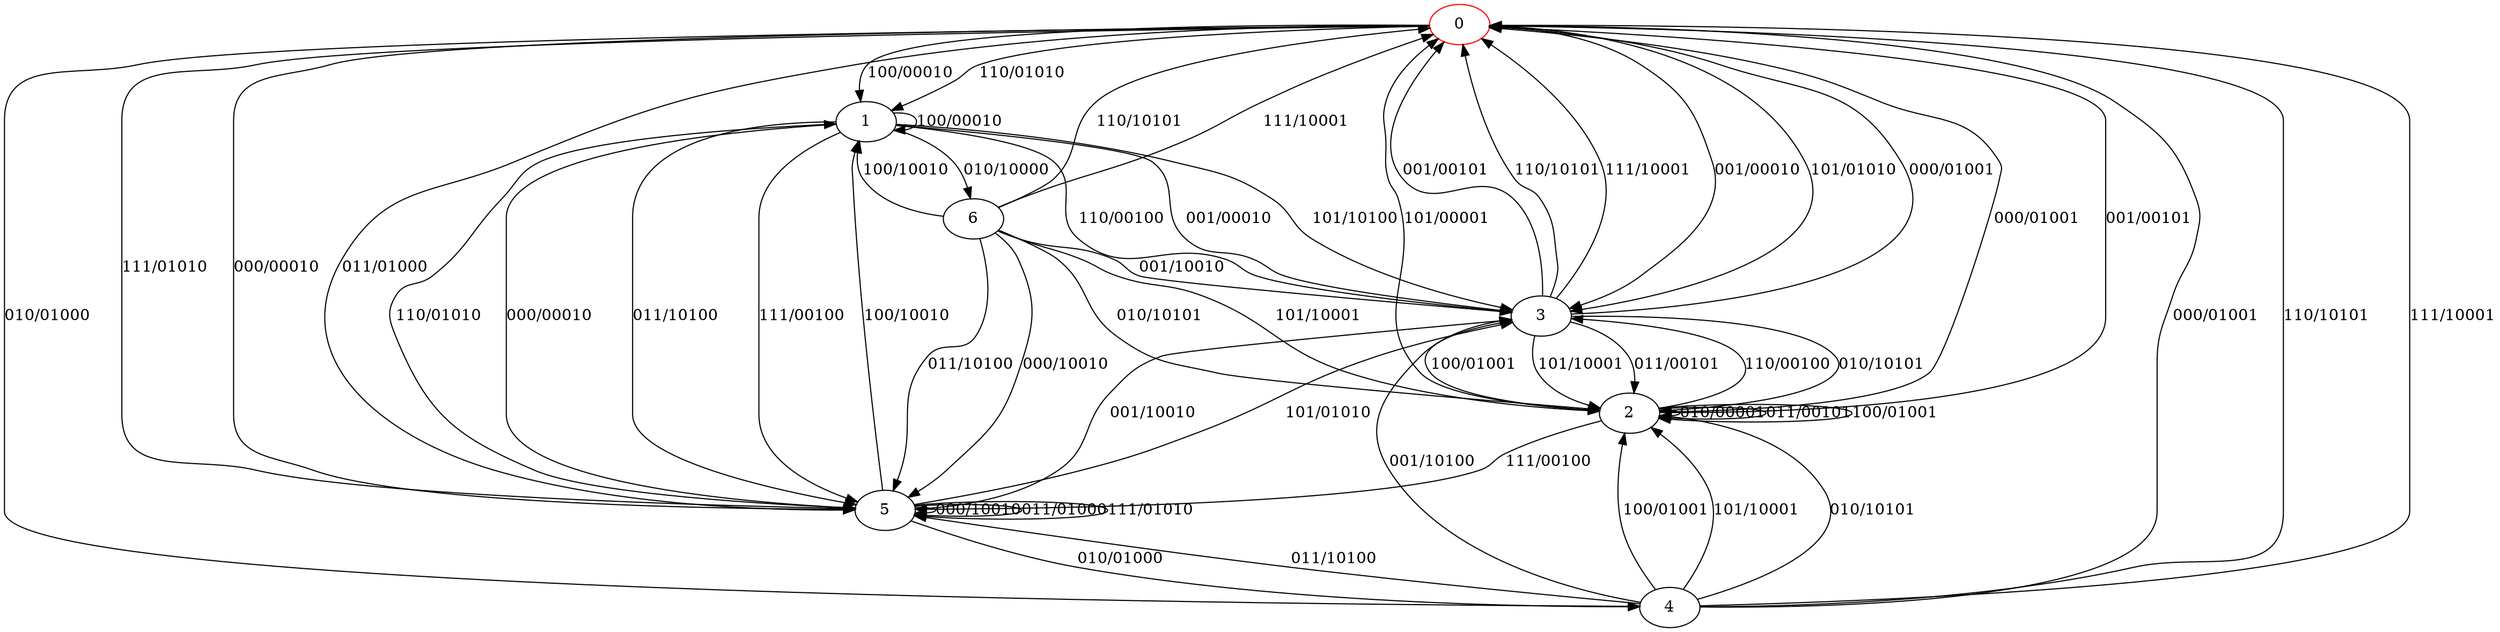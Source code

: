 digraph {
0 [color="red"]
1
2
3
4
5
6
0 -> 5 [label="000/00010"]
0 -> 3 [label="001/00010"]
0 -> 4 [label="010/01000"]
0 -> 5 [label="011/01000"]
0 -> 1 [label="100/00010"]
0 -> 3 [label="101/01010"]
0 -> 1 [label="110/01010"]
0 -> 5 [label="111/01010"]
1 -> 5 [label="000/00010"]
1 -> 3 [label="001/00010"]
1 -> 6 [label="010/10000"]
1 -> 5 [label="011/10100"]
1 -> 1 [label="100/00010"]
1 -> 3 [label="101/10100"]
1 -> 3 [label="110/00100"]
1 -> 5 [label="111/00100"]
2 -> 0 [label="000/01001"]
2 -> 0 [label="001/00101"]
2 -> 2 [label="010/00001"]
2 -> 2 [label="011/00101"]
2 -> 2 [label="100/01001"]
2 -> 0 [label="101/00001"]
2 -> 3 [label="110/00100"]
2 -> 5 [label="111/00100"]
3 -> 0 [label="000/01001"]
3 -> 0 [label="001/00101"]
3 -> 2 [label="010/10101"]
3 -> 2 [label="011/00101"]
3 -> 2 [label="100/01001"]
3 -> 2 [label="101/10001"]
3 -> 0 [label="110/10101"]
3 -> 0 [label="111/10001"]
4 -> 0 [label="000/01001"]
4 -> 3 [label="001/10100"]
4 -> 2 [label="010/10101"]
4 -> 5 [label="011/10100"]
4 -> 2 [label="100/01001"]
4 -> 2 [label="101/10001"]
4 -> 0 [label="110/10101"]
4 -> 0 [label="111/10001"]
5 -> 5 [label="000/10010"]
5 -> 3 [label="001/10010"]
5 -> 4 [label="010/01000"]
5 -> 5 [label="011/01000"]
5 -> 1 [label="100/10010"]
5 -> 3 [label="101/01010"]
5 -> 1 [label="110/01010"]
5 -> 5 [label="111/01010"]
6 -> 5 [label="000/10010"]
6 -> 3 [label="001/10010"]
6 -> 2 [label="010/10101"]
6 -> 5 [label="011/10100"]
6 -> 1 [label="100/10010"]
6 -> 2 [label="101/10001"]
6 -> 0 [label="110/10101"]
6 -> 0 [label="111/10001"]
}
